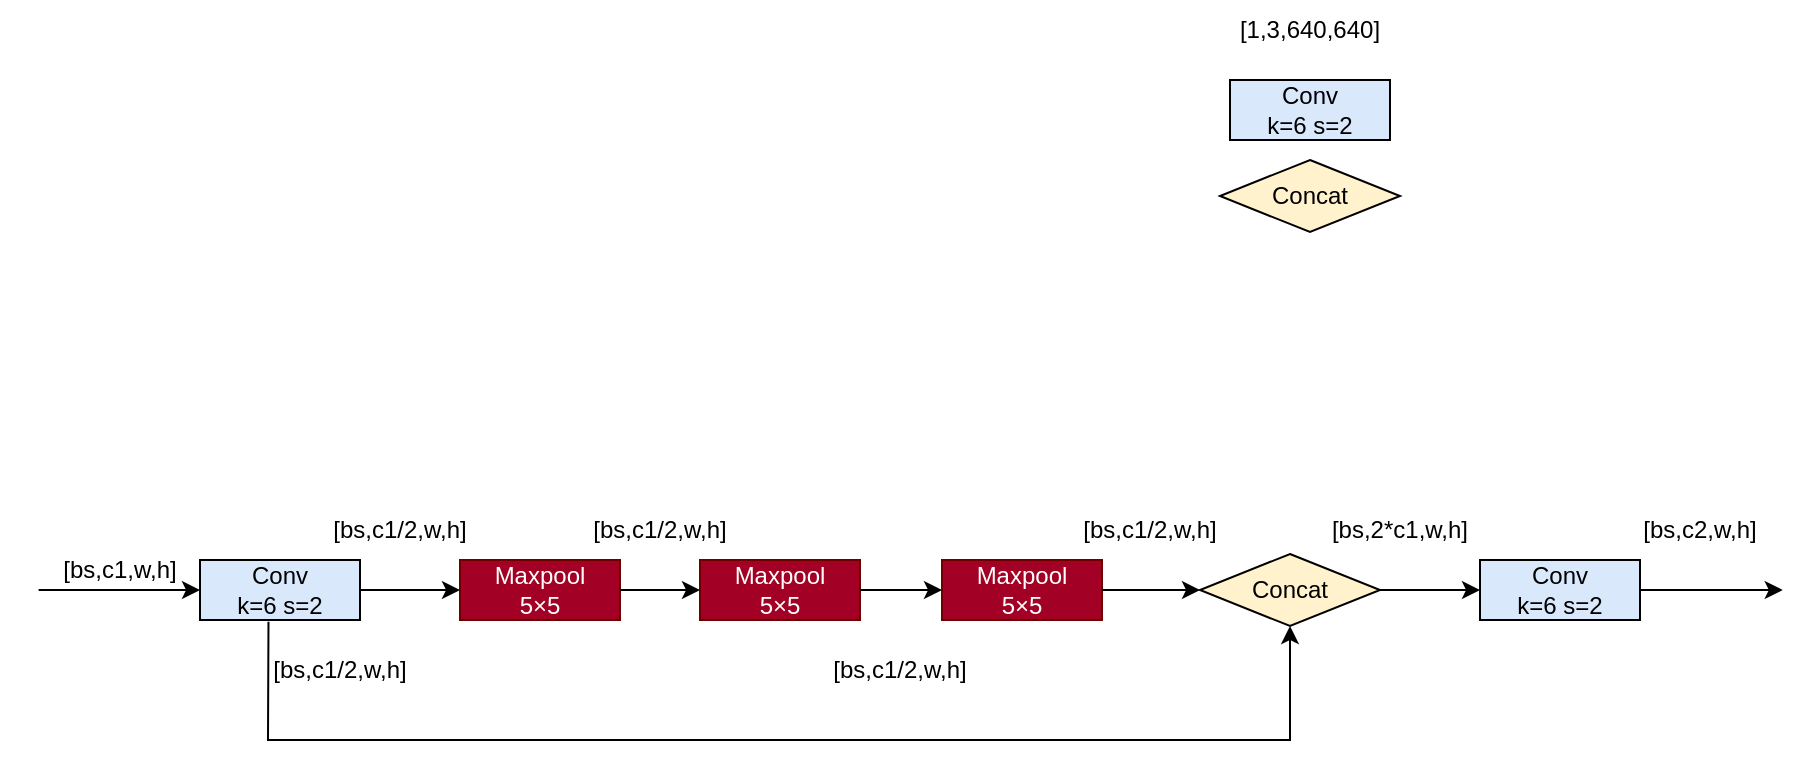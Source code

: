 <mxfile version="21.3.2" type="github">
  <diagram name="第 1 页" id="RSp3KDEHoxh-OFUfuOCe">
    <mxGraphModel dx="1099" dy="617" grid="1" gridSize="10" guides="1" tooltips="1" connect="1" arrows="1" fold="1" page="1" pageScale="1" pageWidth="827" pageHeight="1169" math="0" shadow="0">
      <root>
        <mxCell id="0" />
        <mxCell id="1" parent="0" />
        <mxCell id="sUZADojSoTXHIQ3Wr3C0-1" value="[1,3,640,640]" style="rounded=0;whiteSpace=wrap;html=1;fillColor=none;strokeColor=none;" vertex="1" parent="1">
          <mxGeometry x="1365" y="70" width="120" height="30" as="geometry" />
        </mxCell>
        <mxCell id="sUZADojSoTXHIQ3Wr3C0-2" value="Conv&lt;br&gt;k=6 s=2" style="rounded=0;whiteSpace=wrap;html=1;fillColor=#dae8fc;strokeColor=#000000;" vertex="1" parent="1">
          <mxGeometry x="1385" y="110" width="80" height="30" as="geometry" />
        </mxCell>
        <mxCell id="sUZADojSoTXHIQ3Wr3C0-3" value="Concat" style="rhombus;whiteSpace=wrap;html=1;fillColor=#fff2cc;strokeColor=#000000;" vertex="1" parent="1">
          <mxGeometry x="1380" y="150" width="90" height="36" as="geometry" />
        </mxCell>
        <mxCell id="sUZADojSoTXHIQ3Wr3C0-4" value="Conv&lt;br&gt;k=6 s=2" style="rounded=0;whiteSpace=wrap;html=1;fillColor=#dae8fc;strokeColor=#000000;" vertex="1" parent="1">
          <mxGeometry x="870" y="350" width="80" height="30" as="geometry" />
        </mxCell>
        <mxCell id="sUZADojSoTXHIQ3Wr3C0-5" value="Conv&lt;br&gt;k=6 s=2" style="rounded=0;whiteSpace=wrap;html=1;fillColor=#dae8fc;strokeColor=#000000;" vertex="1" parent="1">
          <mxGeometry x="1510" y="350" width="80" height="30" as="geometry" />
        </mxCell>
        <mxCell id="sUZADojSoTXHIQ3Wr3C0-6" value="Concat" style="rhombus;whiteSpace=wrap;html=1;fillColor=#fff2cc;strokeColor=#000000;" vertex="1" parent="1">
          <mxGeometry x="1370" y="347" width="90" height="36" as="geometry" />
        </mxCell>
        <mxCell id="sUZADojSoTXHIQ3Wr3C0-7" value="Maxpool&lt;br&gt;5×5" style="rounded=0;whiteSpace=wrap;html=1;fillColor=#a20025;strokeColor=#6F0000;fontColor=#ffffff;" vertex="1" parent="1">
          <mxGeometry x="1241" y="350" width="80" height="30" as="geometry" />
        </mxCell>
        <mxCell id="sUZADojSoTXHIQ3Wr3C0-8" value="Maxpool&lt;br&gt;5×5" style="rounded=0;whiteSpace=wrap;html=1;fillColor=#a20025;strokeColor=#6F0000;fontColor=#ffffff;" vertex="1" parent="1">
          <mxGeometry x="1000" y="350" width="80" height="30" as="geometry" />
        </mxCell>
        <mxCell id="sUZADojSoTXHIQ3Wr3C0-9" value="Maxpool&lt;br&gt;5×5" style="rounded=0;whiteSpace=wrap;html=1;fillColor=#a20025;strokeColor=#6F0000;fontColor=#ffffff;" vertex="1" parent="1">
          <mxGeometry x="1120" y="350" width="80" height="30" as="geometry" />
        </mxCell>
        <mxCell id="sUZADojSoTXHIQ3Wr3C0-10" value="" style="endArrow=classic;html=1;rounded=0;entryX=0;entryY=0.5;entryDx=0;entryDy=0;" edge="1" parent="1" target="sUZADojSoTXHIQ3Wr3C0-4">
          <mxGeometry width="50" height="50" relative="1" as="geometry">
            <mxPoint x="789.31" y="365" as="sourcePoint" />
            <mxPoint x="1160" y="220" as="targetPoint" />
          </mxGeometry>
        </mxCell>
        <mxCell id="sUZADojSoTXHIQ3Wr3C0-12" value="" style="endArrow=classic;html=1;rounded=0;" edge="1" parent="1" source="sUZADojSoTXHIQ3Wr3C0-4" target="sUZADojSoTXHIQ3Wr3C0-8">
          <mxGeometry width="50" height="50" relative="1" as="geometry">
            <mxPoint x="799.31" y="375" as="sourcePoint" />
            <mxPoint x="880" y="375" as="targetPoint" />
          </mxGeometry>
        </mxCell>
        <mxCell id="sUZADojSoTXHIQ3Wr3C0-13" value="" style="endArrow=classic;html=1;rounded=0;" edge="1" parent="1" source="sUZADojSoTXHIQ3Wr3C0-8" target="sUZADojSoTXHIQ3Wr3C0-9">
          <mxGeometry width="50" height="50" relative="1" as="geometry">
            <mxPoint x="809.31" y="385" as="sourcePoint" />
            <mxPoint x="890" y="385" as="targetPoint" />
          </mxGeometry>
        </mxCell>
        <mxCell id="sUZADojSoTXHIQ3Wr3C0-14" value="" style="endArrow=classic;html=1;rounded=0;" edge="1" parent="1" source="sUZADojSoTXHIQ3Wr3C0-9" target="sUZADojSoTXHIQ3Wr3C0-7">
          <mxGeometry width="50" height="50" relative="1" as="geometry">
            <mxPoint x="819.31" y="395" as="sourcePoint" />
            <mxPoint x="900" y="395" as="targetPoint" />
          </mxGeometry>
        </mxCell>
        <mxCell id="sUZADojSoTXHIQ3Wr3C0-15" value="" style="endArrow=classic;html=1;rounded=0;" edge="1" parent="1" source="sUZADojSoTXHIQ3Wr3C0-7" target="sUZADojSoTXHIQ3Wr3C0-6">
          <mxGeometry width="50" height="50" relative="1" as="geometry">
            <mxPoint x="829.31" y="405" as="sourcePoint" />
            <mxPoint x="910" y="405" as="targetPoint" />
          </mxGeometry>
        </mxCell>
        <mxCell id="sUZADojSoTXHIQ3Wr3C0-16" value="" style="endArrow=classic;html=1;rounded=0;" edge="1" parent="1" source="sUZADojSoTXHIQ3Wr3C0-6" target="sUZADojSoTXHIQ3Wr3C0-5">
          <mxGeometry width="50" height="50" relative="1" as="geometry">
            <mxPoint x="839.31" y="415" as="sourcePoint" />
            <mxPoint x="920" y="415" as="targetPoint" />
          </mxGeometry>
        </mxCell>
        <mxCell id="sUZADojSoTXHIQ3Wr3C0-17" value="" style="endArrow=classic;html=1;rounded=0;entryX=0.5;entryY=1;entryDx=0;entryDy=0;exitX=0.428;exitY=1.031;exitDx=0;exitDy=0;exitPerimeter=0;" edge="1" parent="1" source="sUZADojSoTXHIQ3Wr3C0-4" target="sUZADojSoTXHIQ3Wr3C0-6">
          <mxGeometry width="50" height="50" relative="1" as="geometry">
            <mxPoint x="849.31" y="425" as="sourcePoint" />
            <mxPoint x="930" y="425" as="targetPoint" />
            <Array as="points">
              <mxPoint x="904" y="440" />
              <mxPoint x="1415" y="440" />
            </Array>
          </mxGeometry>
        </mxCell>
        <mxCell id="sUZADojSoTXHIQ3Wr3C0-18" value="[bs,c1,w,h]" style="rounded=0;whiteSpace=wrap;html=1;fillColor=none;strokeColor=none;" vertex="1" parent="1">
          <mxGeometry x="770" y="340" width="120" height="30" as="geometry" />
        </mxCell>
        <mxCell id="sUZADojSoTXHIQ3Wr3C0-19" value="[bs,c1/2,w,h]" style="rounded=0;whiteSpace=wrap;html=1;fillColor=none;strokeColor=none;" vertex="1" parent="1">
          <mxGeometry x="930" y="320" width="80" height="30" as="geometry" />
        </mxCell>
        <mxCell id="sUZADojSoTXHIQ3Wr3C0-20" value="[bs,c1/2,w,h]" style="rounded=0;whiteSpace=wrap;html=1;fillColor=none;strokeColor=none;" vertex="1" parent="1">
          <mxGeometry x="1060" y="320" width="80" height="30" as="geometry" />
        </mxCell>
        <mxCell id="sUZADojSoTXHIQ3Wr3C0-21" value="[bs,c1/2,w,h]" style="rounded=0;whiteSpace=wrap;html=1;fillColor=none;strokeColor=none;" vertex="1" parent="1">
          <mxGeometry x="1180" y="390" width="80" height="30" as="geometry" />
        </mxCell>
        <mxCell id="sUZADojSoTXHIQ3Wr3C0-22" value="[bs,c1/2,w,h]" style="rounded=0;whiteSpace=wrap;html=1;fillColor=none;strokeColor=none;" vertex="1" parent="1">
          <mxGeometry x="1305" y="320" width="80" height="30" as="geometry" />
        </mxCell>
        <mxCell id="sUZADojSoTXHIQ3Wr3C0-23" value="[bs,2*c1,w,h]" style="rounded=0;whiteSpace=wrap;html=1;fillColor=none;strokeColor=none;" vertex="1" parent="1">
          <mxGeometry x="1430" y="320" width="80" height="30" as="geometry" />
        </mxCell>
        <mxCell id="sUZADojSoTXHIQ3Wr3C0-24" value="[bs,c2,w,h]" style="rounded=0;whiteSpace=wrap;html=1;fillColor=none;strokeColor=none;" vertex="1" parent="1">
          <mxGeometry x="1580" y="320" width="80" height="30" as="geometry" />
        </mxCell>
        <mxCell id="sUZADojSoTXHIQ3Wr3C0-25" value="" style="endArrow=classic;html=1;rounded=0;exitX=1;exitY=0.5;exitDx=0;exitDy=0;" edge="1" parent="1" source="sUZADojSoTXHIQ3Wr3C0-5">
          <mxGeometry width="50" height="50" relative="1" as="geometry">
            <mxPoint x="1470" y="375" as="sourcePoint" />
            <mxPoint x="1661.379" y="365" as="targetPoint" />
          </mxGeometry>
        </mxCell>
        <mxCell id="sUZADojSoTXHIQ3Wr3C0-26" value="[bs,c1/2,w,h]" style="rounded=0;whiteSpace=wrap;html=1;fillColor=none;strokeColor=none;" vertex="1" parent="1">
          <mxGeometry x="900" y="390" width="80" height="30" as="geometry" />
        </mxCell>
      </root>
    </mxGraphModel>
  </diagram>
</mxfile>
